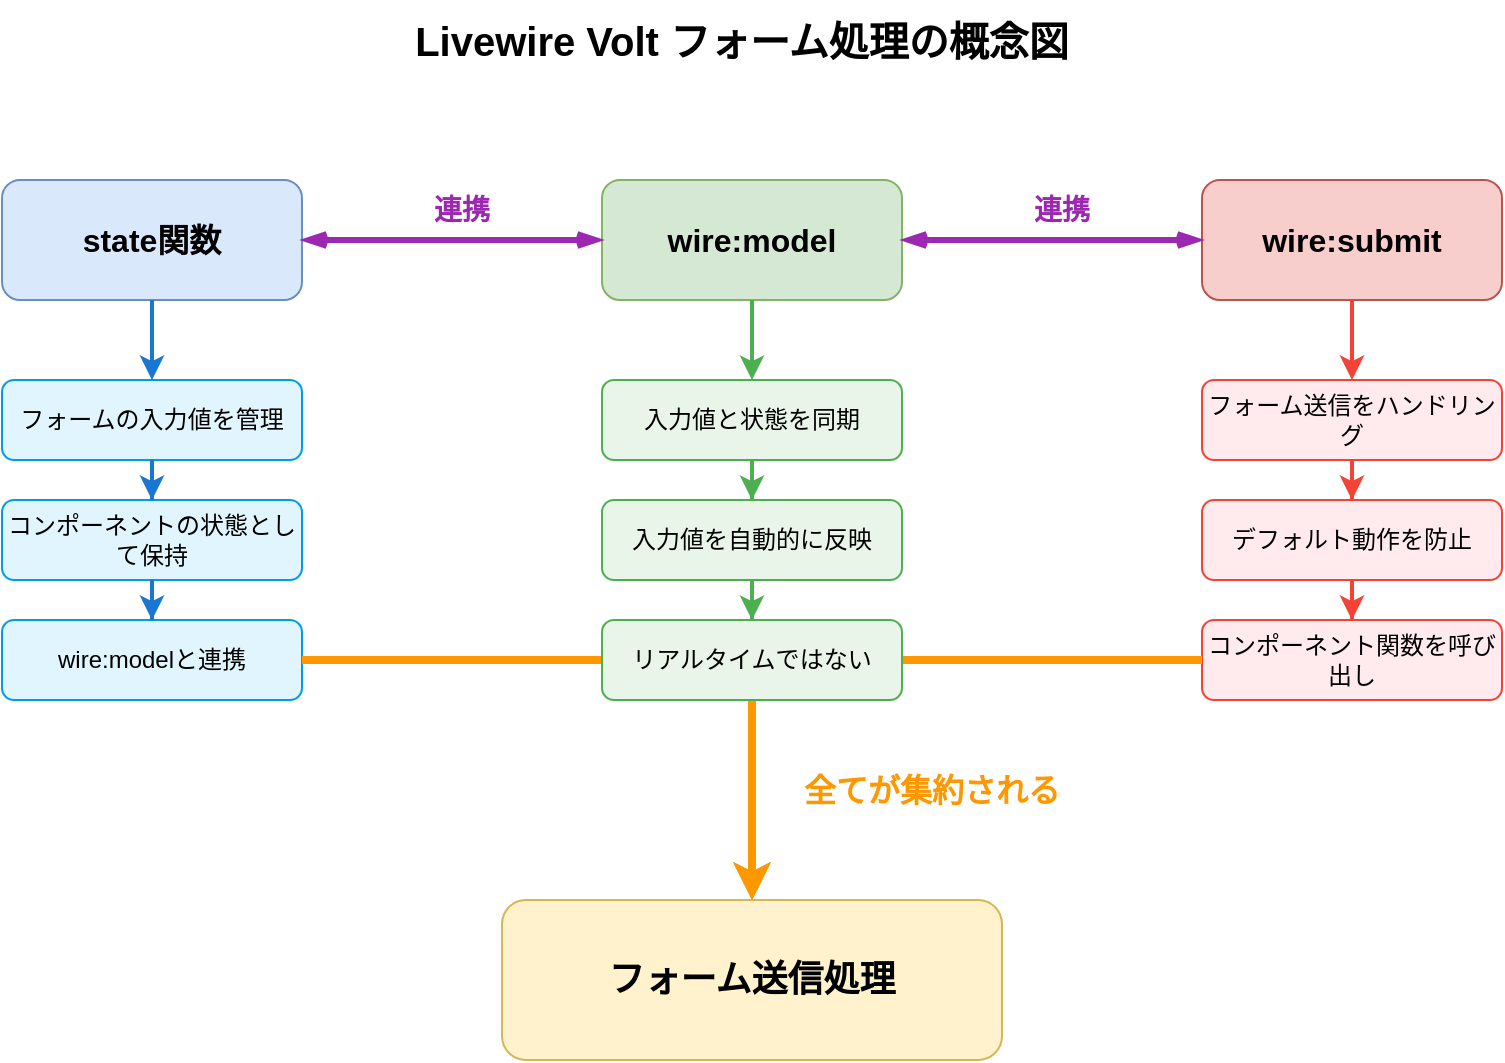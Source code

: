<mxfile>
    <diagram name="Livewire Volt概念図" id="livewire-concepts">
        <mxGraphModel dx="827" dy="535" grid="1" gridSize="10" guides="1" tooltips="1" connect="1" arrows="1" fold="1" page="1" pageScale="1" pageWidth="1169" pageHeight="827" math="0" shadow="0">
            <root>
                <mxCell id="0"/>
                <mxCell id="1" parent="0"/>
                <mxCell id="title" value="Livewire Volt フォーム処理の概念図" style="text;html=1;strokeColor=none;fillColor=none;align=center;verticalAlign=middle;whiteSpace=wrap;rounded=0;fontSize=20;fontStyle=1;" vertex="1" parent="1">
                    <mxGeometry x="270" y="30" width="400" height="40" as="geometry"/>
                </mxCell>
                <mxCell id="state" value="state関数" style="rounded=1;whiteSpace=wrap;html=1;fillColor=#dae8fc;strokeColor=#6c8ebf;fontSize=16;fontStyle=1;" vertex="1" parent="1">
                    <mxGeometry x="100" y="120" width="150" height="60" as="geometry"/>
                </mxCell>
                <mxCell id="state-desc1" value="フォームの入力値を管理" style="rounded=1;whiteSpace=wrap;html=1;fillColor=#e1f5fe;strokeColor=#039be5;" vertex="1" parent="1">
                    <mxGeometry x="100" y="220" width="150" height="40" as="geometry"/>
                </mxCell>
                <mxCell id="state-desc2" value="コンポーネントの状態として保持" style="rounded=1;whiteSpace=wrap;html=1;fillColor=#e1f5fe;strokeColor=#039be5;" vertex="1" parent="1">
                    <mxGeometry x="100" y="280" width="150" height="40" as="geometry"/>
                </mxCell>
                <mxCell id="state-desc3" value="wire:modelと連携" style="rounded=1;whiteSpace=wrap;html=1;fillColor=#e1f5fe;strokeColor=#039be5;" vertex="1" parent="1">
                    <mxGeometry x="100" y="340" width="150" height="40" as="geometry"/>
                </mxCell>
                <mxCell id="wiremodel" value="wire:model" style="rounded=1;whiteSpace=wrap;html=1;fillColor=#d5e8d4;strokeColor=#82b366;fontSize=16;fontStyle=1;" vertex="1" parent="1">
                    <mxGeometry x="400" y="120" width="150" height="60" as="geometry"/>
                </mxCell>
                <mxCell id="model-desc1" value="入力値と状態を同期" style="rounded=1;whiteSpace=wrap;html=1;fillColor=#e8f5e8;strokeColor=#4caf50;" vertex="1" parent="1">
                    <mxGeometry x="400" y="220" width="150" height="40" as="geometry"/>
                </mxCell>
                <mxCell id="model-desc2" value="入力値を自動的に反映" style="rounded=1;whiteSpace=wrap;html=1;fillColor=#e8f5e8;strokeColor=#4caf50;" vertex="1" parent="1">
                    <mxGeometry x="400" y="280" width="150" height="40" as="geometry"/>
                </mxCell>
                <mxCell id="wiresubmit" value="wire:submit" style="rounded=1;whiteSpace=wrap;html=1;fillColor=#f8cecc;strokeColor=#b85450;fontSize=16;fontStyle=1;" vertex="1" parent="1">
                    <mxGeometry x="700" y="120" width="150" height="60" as="geometry"/>
                </mxCell>
                <mxCell id="submit-desc1" value="フォーム送信をハンドリング" style="rounded=1;whiteSpace=wrap;html=1;fillColor=#ffebee;strokeColor=#f44336;" vertex="1" parent="1">
                    <mxGeometry x="700" y="220" width="150" height="40" as="geometry"/>
                </mxCell>
                <mxCell id="submit-desc2" value="デフォルト動作を防止" style="rounded=1;whiteSpace=wrap;html=1;fillColor=#ffebee;strokeColor=#f44336;" vertex="1" parent="1">
                    <mxGeometry x="700" y="280" width="150" height="40" as="geometry"/>
                </mxCell>
                <mxCell id="submit-desc3" value="コンポーネント関数を呼び出し" style="rounded=1;whiteSpace=wrap;html=1;fillColor=#ffebee;strokeColor=#f44336;" vertex="1" parent="1">
                    <mxGeometry x="700" y="340" width="150" height="40" as="geometry"/>
                </mxCell>
                <mxCell id="process" value="フォーム送信処理" style="rounded=1;whiteSpace=wrap;html=1;fillColor=#fff2cc;strokeColor=#d6b656;fontSize=18;fontStyle=1;" parent="1" vertex="1">
                    <mxGeometry x="350" y="480" width="250" height="80" as="geometry"/>
                </mxCell>
                <mxCell id="arrow1" style="edgeStyle=orthogonalEdgeStyle;rounded=0;orthogonalLoop=1;jettySize=auto;html=1;strokeWidth=2;strokeColor=#1976d2;" edge="1" parent="1" source="state" target="state-desc1">
                    <mxGeometry relative="1" as="geometry"/>
                </mxCell>
                <mxCell id="arrow2" style="edgeStyle=orthogonalEdgeStyle;rounded=0;orthogonalLoop=1;jettySize=auto;html=1;strokeWidth=2;strokeColor=#1976d2;" edge="1" parent="1" source="state-desc1" target="state-desc2">
                    <mxGeometry relative="1" as="geometry"/>
                </mxCell>
                <mxCell id="arrow3" style="edgeStyle=orthogonalEdgeStyle;rounded=0;orthogonalLoop=1;jettySize=auto;html=1;strokeWidth=2;strokeColor=#1976d2;" edge="1" parent="1" source="state-desc2" target="state-desc3">
                    <mxGeometry relative="1" as="geometry"/>
                </mxCell>
                <mxCell id="arrow4" style="edgeStyle=orthogonalEdgeStyle;rounded=0;orthogonalLoop=1;jettySize=auto;html=1;strokeWidth=2;strokeColor=#4caf50;" edge="1" parent="1" source="wiremodel" target="model-desc1">
                    <mxGeometry relative="1" as="geometry"/>
                </mxCell>
                <mxCell id="arrow5" style="edgeStyle=orthogonalEdgeStyle;rounded=0;orthogonalLoop=1;jettySize=auto;html=1;strokeWidth=2;strokeColor=#4caf50;" edge="1" parent="1" source="model-desc1" target="model-desc2">
                    <mxGeometry relative="1" as="geometry"/>
                </mxCell>
                <mxCell id="arrow6" style="edgeStyle=orthogonalEdgeStyle;rounded=0;orthogonalLoop=1;jettySize=auto;html=1;strokeWidth=2;strokeColor=#4caf50;" edge="1" parent="1" source="model-desc2" target="model-desc3">
                    <mxGeometry relative="1" as="geometry"/>
                </mxCell>
                <mxCell id="arrow7" style="edgeStyle=orthogonalEdgeStyle;rounded=0;orthogonalLoop=1;jettySize=auto;html=1;strokeWidth=2;strokeColor=#f44336;" edge="1" parent="1" source="wiresubmit" target="submit-desc1">
                    <mxGeometry relative="1" as="geometry"/>
                </mxCell>
                <mxCell id="arrow8" style="edgeStyle=orthogonalEdgeStyle;rounded=0;orthogonalLoop=1;jettySize=auto;html=1;strokeWidth=2;strokeColor=#f44336;" edge="1" parent="1" source="submit-desc1" target="submit-desc2">
                    <mxGeometry relative="1" as="geometry"/>
                </mxCell>
                <mxCell id="arrow9" style="edgeStyle=orthogonalEdgeStyle;rounded=0;orthogonalLoop=1;jettySize=auto;html=1;strokeWidth=2;strokeColor=#f44336;" edge="1" parent="1" source="submit-desc2" target="submit-desc3">
                    <mxGeometry relative="1" as="geometry"/>
                </mxCell>
                <mxCell id="relation1" style="edgeStyle=orthogonalEdgeStyle;rounded=0;orthogonalLoop=1;jettySize=auto;html=1;strokeWidth=3;strokeColor=#9c27b0;strokeDasharray=8;endArrow=openThin;startArrow=openThin;" edge="1" parent="1" source="state" target="wiremodel">
                    <mxGeometry relative="1" as="geometry"/>
                </mxCell>
                <mxCell id="relation2" style="edgeStyle=orthogonalEdgeStyle;rounded=0;orthogonalLoop=1;jettySize=auto;html=1;strokeWidth=3;strokeColor=#9c27b0;strokeDasharray=8;endArrow=openThin;startArrow=openThin;" edge="1" parent="1" source="wiremodel" target="wiresubmit">
                    <mxGeometry relative="1" as="geometry"/>
                </mxCell>
                <mxCell id="toprocess1" style="edgeStyle=orthogonalEdgeStyle;rounded=0;orthogonalLoop=1;jettySize=auto;html=1;strokeWidth=4;strokeColor=#ff9800;" edge="1" parent="1" source="state-desc3" target="process">
                    <mxGeometry relative="1" as="geometry"/>
                </mxCell>
                <mxCell id="toprocess2" style="edgeStyle=orthogonalEdgeStyle;rounded=0;orthogonalLoop=1;jettySize=auto;html=1;strokeWidth=4;strokeColor=#ff9800;" edge="1" parent="1" source="model-desc3" target="process">
                    <mxGeometry relative="1" as="geometry"/>
                </mxCell>
                <mxCell id="toprocess3" style="edgeStyle=orthogonalEdgeStyle;rounded=0;orthogonalLoop=1;jettySize=auto;html=1;strokeWidth=4;strokeColor=#ff9800;" edge="1" parent="1" source="submit-desc3" target="process">
                    <mxGeometry relative="1" as="geometry"/>
                </mxCell>
                <mxCell id="label1" value="連携" style="text;html=1;strokeColor=none;fillColor=none;align=center;verticalAlign=middle;whiteSpace=wrap;rounded=0;fontSize=14;fontColor=#9c27b0;fontStyle=1;" vertex="1" parent="1">
                    <mxGeometry x="300" y="120" width="60" height="30" as="geometry"/>
                </mxCell>
                <mxCell id="label2" value="連携" style="text;html=1;strokeColor=none;fillColor=none;align=center;verticalAlign=middle;whiteSpace=wrap;rounded=0;fontSize=14;fontColor=#9c27b0;fontStyle=1;" vertex="1" parent="1">
                    <mxGeometry x="600" y="120" width="60" height="30" as="geometry"/>
                </mxCell>
                <mxCell id="label3" value="全てが集約される" style="text;html=1;strokeColor=none;fillColor=none;align=center;verticalAlign=middle;whiteSpace=wrap;rounded=0;fontSize=16;fontColor=#ff9800;fontStyle=1;" vertex="1" parent="1">
                    <mxGeometry x="470" y="410" width="190" height="30" as="geometry"/>
                </mxCell>
                <mxCell id="model-desc3" value="リアルタイムではない" style="rounded=1;whiteSpace=wrap;html=1;fillColor=#e8f5e8;strokeColor=#4caf50;" vertex="1" parent="1">
                    <mxGeometry x="400" y="340" width="150" height="40" as="geometry"/>
                </mxCell>
            </root>
        </mxGraphModel>
    </diagram>
</mxfile>
